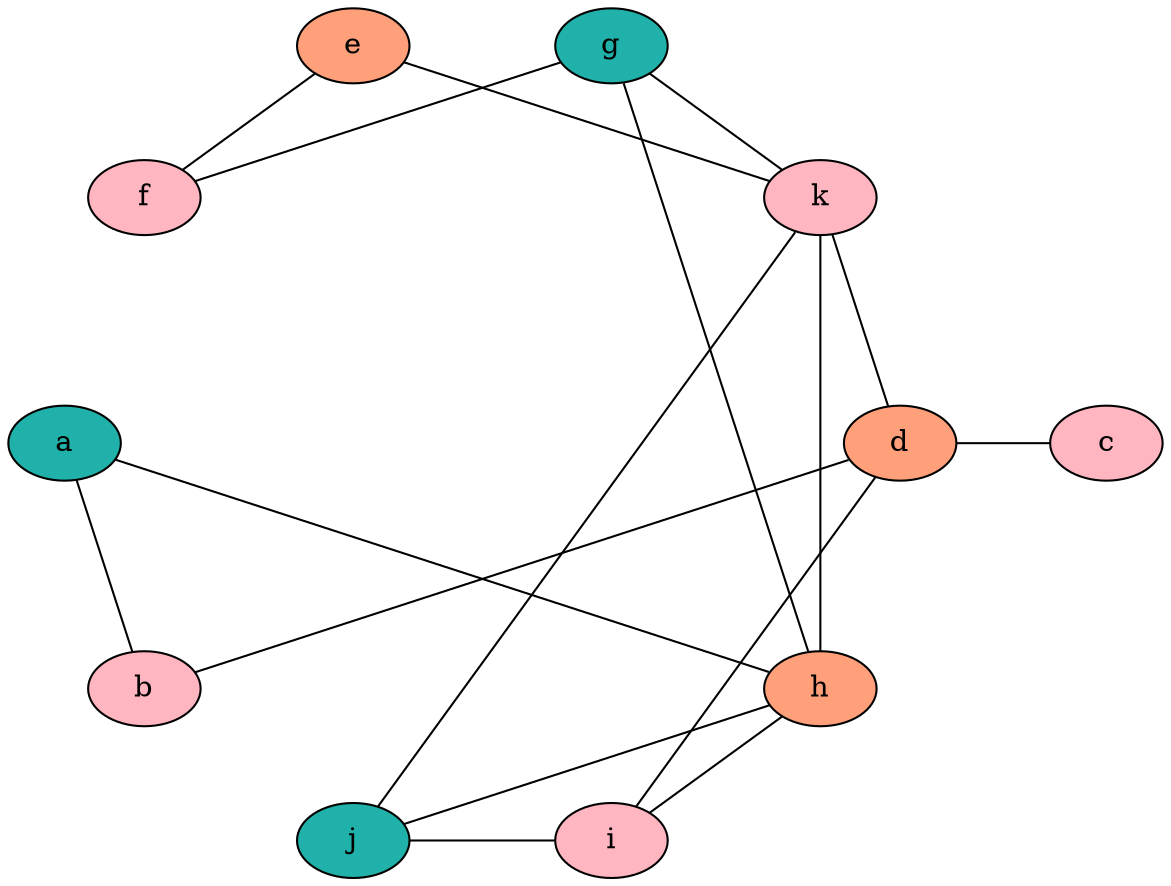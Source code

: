graph {
graph [layout=circo]
b [style="filled", fillcolor=lightpink]
c [style="filled", fillcolor=lightpink]
e [style="filled", fillcolor=lightsalmon]
f [style="filled", fillcolor=lightpink]
a [style="filled", fillcolor=lightseagreen]
i [style="filled", fillcolor=lightpink]
h [style="filled", fillcolor=lightsalmon]
k [style="filled", fillcolor=lightpink]
d [style="filled", fillcolor=lightsalmon]
j [style="filled", fillcolor=lightseagreen]
g [style="filled", fillcolor=lightseagreen]
b -- d
b -- a
c -- d
e -- f
e -- k
f -- g
a -- h
i -- d
i -- j
i -- h
h -- k
h -- j
h -- g
k -- d
k -- j
k -- g
}